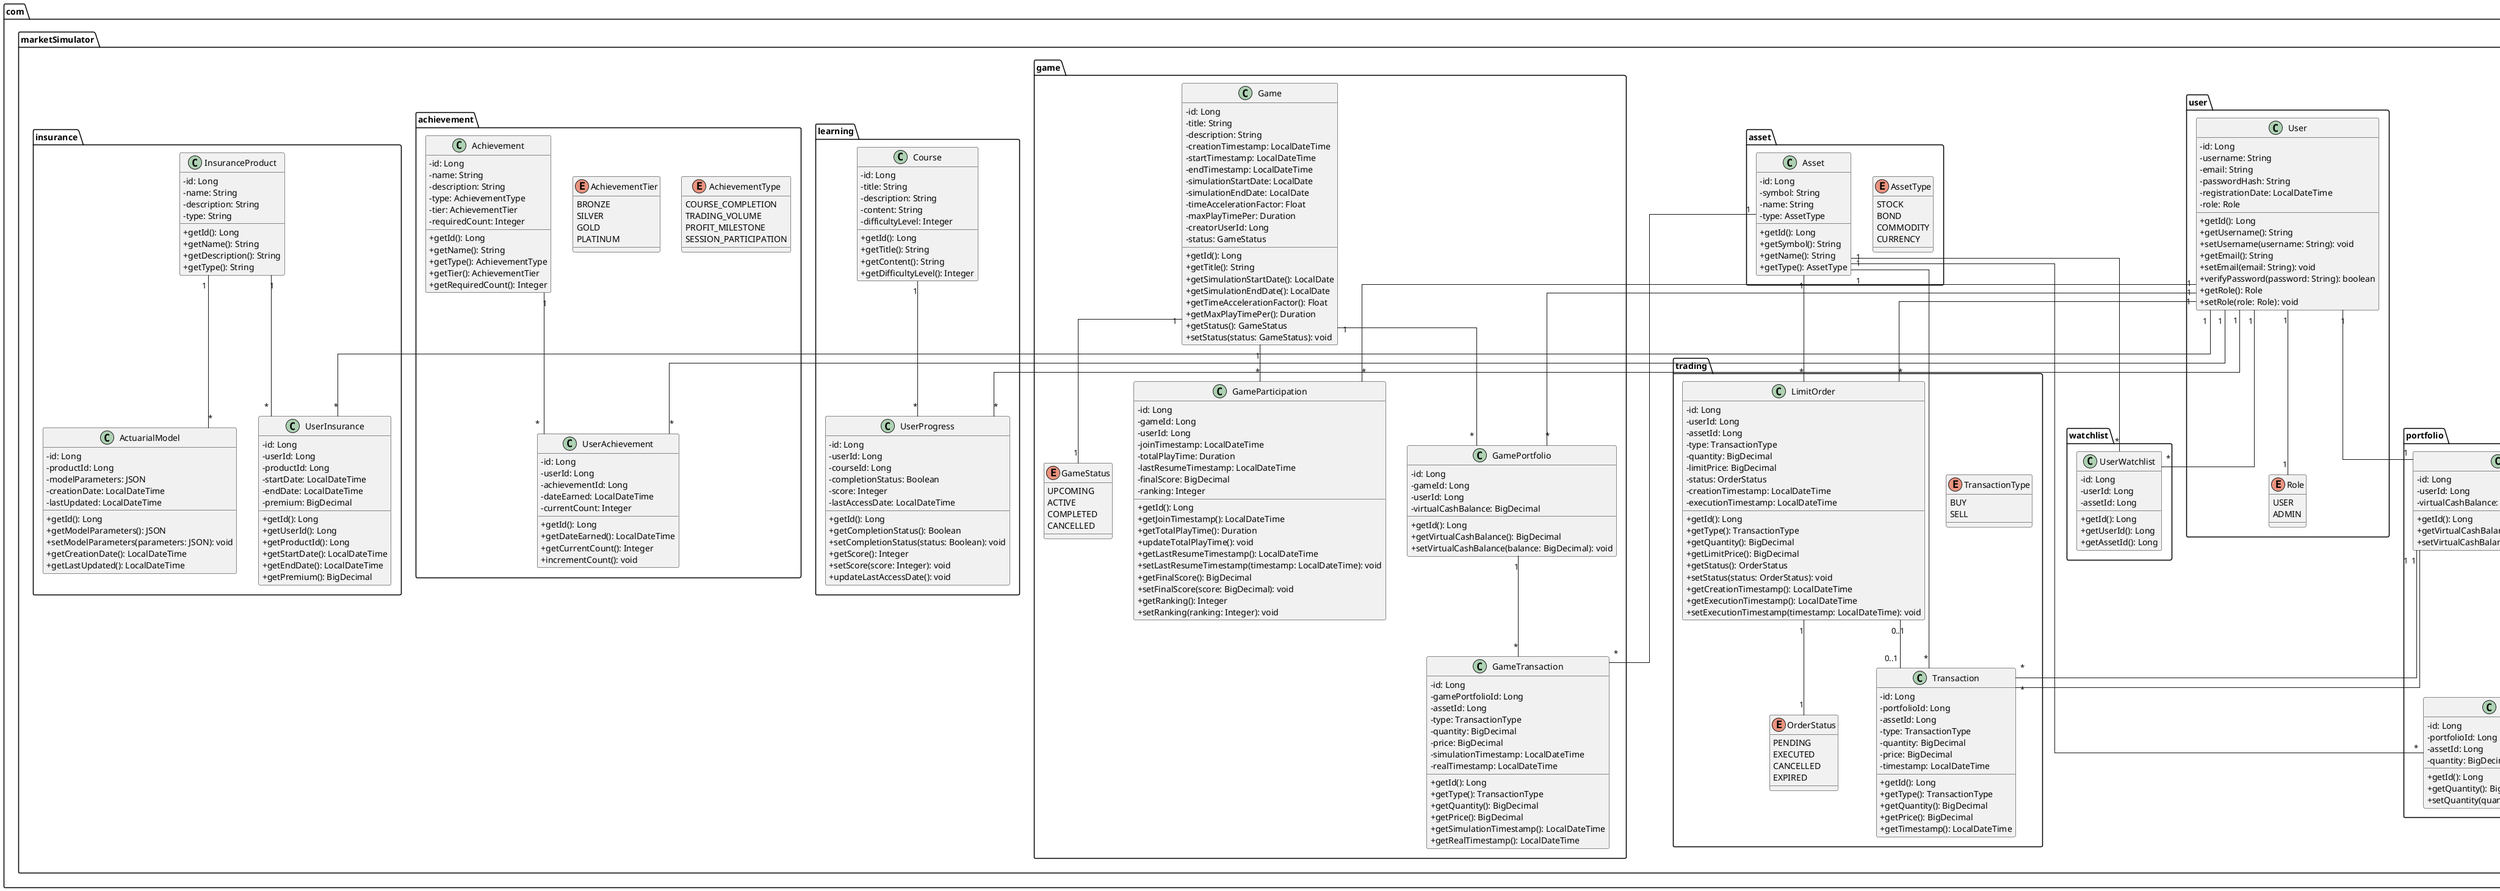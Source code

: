 @startuml MarketMaster Conception Class Diagram
skinparam classAttributeIconSize 0
skinparam linetype ortho
top to bottom direction

package "com.marketSimulator.user" {
    enum Role {
        USER
        ADMIN
    }

    class User {
        -id: Long
        -username: String
        -email: String
        -passwordHash: String
        -registrationDate: LocalDateTime
        -role: Role
        +getId(): Long
        +getUsername(): String
        +setUsername(username: String): void
        +getEmail(): String
        +setEmail(email: String): void
        +verifyPassword(password: String): boolean
        +getRole(): Role
        +setRole(role: Role): void
    }
}

package "com.marketSimulator.portfolio" {
    class Portfolio {
        -id: Long
        -userId: Long
        -virtualCashBalance: BigDecimal
        +getId(): Long
        +getVirtualCashBalance(): BigDecimal
        +setVirtualCashBalance(balance: BigDecimal): void
    }

    class Holding {
        -id: Long
        -portfolioId: Long
        -assetId: Long
        -quantity: BigDecimal
        +getId(): Long
        +getQuantity(): BigDecimal
        +setQuantity(quantity: BigDecimal): void
    }
}

package "com.marketSimulator.asset" {
    enum AssetType {
        STOCK
        BOND
        COMMODITY
        CURRENCY
    }

    class Asset {
        -id: Long
        -symbol: String
        -name: String
        -type: AssetType
        +getId(): Long
        +getSymbol(): String
        +getName(): String
        +getType(): AssetType
    }
}

package "com.marketSimulator.trading" {
    enum TransactionType {
        BUY
        SELL
    }

    class Transaction {
        -id: Long
        -portfolioId: Long
        -assetId: Long
        -type: TransactionType
        -quantity: BigDecimal
        -price: BigDecimal
        -timestamp: LocalDateTime
        +getId(): Long
        +getType(): TransactionType
        +getQuantity(): BigDecimal
        +getPrice(): BigDecimal
        +getTimestamp(): LocalDateTime
    }

    class LimitOrder {
        -id: Long
        -userId: Long
        -assetId: Long
        -type: TransactionType
        -quantity: BigDecimal
        -limitPrice: BigDecimal
        -status: OrderStatus
        -creationTimestamp: LocalDateTime
        -executionTimestamp: LocalDateTime
        +getId(): Long
        +getType(): TransactionType
        +getQuantity(): BigDecimal
        +getLimitPrice(): BigDecimal
        +getStatus(): OrderStatus
        +setStatus(status: OrderStatus): void
        +getCreationTimestamp(): LocalDateTime
        +getExecutionTimestamp(): LocalDateTime
        +setExecutionTimestamp(timestamp: LocalDateTime): void
    }

    enum OrderStatus {
        PENDING
        EXECUTED
        CANCELLED
        EXPIRED
    }
}

package "com.marketSimulator.learning" {
    class Course {
        -id: Long
        -title: String
        -description: String
        -content: String
        -difficultyLevel: Integer
        +getId(): Long
        +getTitle(): String
        +getContent(): String
        +getDifficultyLevel(): Integer
    }

    class UserProgress {
        -id: Long
        -userId: Long
        -courseId: Long
        -completionStatus: Boolean
        -score: Integer
        -lastAccessDate: LocalDateTime
        +getId(): Long
        +getCompletionStatus(): Boolean
        +setCompletionStatus(status: Boolean): void
        +getScore(): Integer
        +setScore(score: Integer): void
        +updateLastAccessDate(): void
    }
}

package "com.marketSimulator.achievement" {
    enum AchievementType {
        COURSE_COMPLETION
        TRADING_VOLUME
        PROFIT_MILESTONE
        SESSION_PARTICIPATION
    }

    enum AchievementTier {
        BRONZE
        SILVER
        GOLD
        PLATINUM
    }

    class Achievement {
        -id: Long
        -name: String
        -description: String
        -type: AchievementType
        -tier: AchievementTier
        -requiredCount: Integer
        +getId(): Long
        +getName(): String
        +getType(): AchievementType
        +getTier(): AchievementTier
        +getRequiredCount(): Integer
    }

    class UserAchievement {
        -id: Long
        -userId: Long
        -achievementId: Long
        -dateEarned: LocalDateTime
        -currentCount: Integer
        +getId(): Long
        +getDateEarned(): LocalDateTime
        +getCurrentCount(): Integer
        +incrementCount(): void
    }
}

package "com.marketSimulator.game" {
    class Game {
        -id: Long
        -title: String
        -description: String
        -creationTimestamp: LocalDateTime
        -startTimestamp: LocalDateTime
        -endTimestamp: LocalDateTime
        -simulationStartDate: LocalDate
        -simulationEndDate: LocalDate
        -timeAccelerationFactor: Float
        -maxPlayTimePer: Duration
        -creatorUserId: Long
        -status: GameStatus
        +getId(): Long
        +getTitle(): String
        +getSimulationStartDate(): LocalDate
        +getSimulationEndDate(): LocalDate
        +getTimeAccelerationFactor(): Float
        +getMaxPlayTimePer(): Duration
        +getStatus(): GameStatus
        +setStatus(status: GameStatus): void
    }

    enum GameStatus {
        UPCOMING
        ACTIVE
        COMPLETED
        CANCELLED
    }

    class GameParticipation {
        -id: Long
        -gameId: Long
        -userId: Long
        -joinTimestamp: LocalDateTime
        -totalPlayTime: Duration
        -lastResumeTimestamp: LocalDateTime
        -finalScore: BigDecimal
        -ranking: Integer
        +getId(): Long
        +getJoinTimestamp(): LocalDateTime
        +getTotalPlayTime(): Duration
        +updateTotalPlayTime(): void
        +getLastResumeTimestamp(): LocalDateTime
        +setLastResumeTimestamp(timestamp: LocalDateTime): void
        +getFinalScore(): BigDecimal
        +setFinalScore(score: BigDecimal): void
        +getRanking(): Integer
        +setRanking(ranking: Integer): void
    }

    class GamePortfolio {
        -id: Long
        -gameId: Long
        -userId: Long
        -virtualCashBalance: BigDecimal
        +getId(): Long
        +getVirtualCashBalance(): BigDecimal
        +setVirtualCashBalance(balance: BigDecimal): void
    }

    class GameTransaction {
        -id: Long
        -gamePortfolioId: Long
        -assetId: Long
        -type: TransactionType
        -quantity: BigDecimal
        -price: BigDecimal
        -simulationTimestamp: LocalDateTime
        -realTimestamp: LocalDateTime
        +getId(): Long
        +getType(): TransactionType
        +getQuantity(): BigDecimal
        +getPrice(): BigDecimal
        +getSimulationTimestamp(): LocalDateTime
        +getRealTimestamp(): LocalDateTime
    }
}

package "com.marketSimulator.insurance" {
    class InsuranceProduct {
        -id: Long
        -name: String
        -description: String
        -type: String
        +getId(): Long
        +getName(): String
        +getDescription(): String
        +getType(): String
    }

    class ActuarialModel {
        -id: Long
        -productId: Long
        -modelParameters: JSON
        -creationDate: LocalDateTime
        -lastUpdated: LocalDateTime
        +getId(): Long
        +getModelParameters(): JSON
        +setModelParameters(parameters: JSON): void
        +getCreationDate(): LocalDateTime
        +getLastUpdated(): LocalDateTime
    }

    class UserInsurance {
        -id: Long
        -userId: Long
        -productId: Long
        -startDate: LocalDateTime
        -endDate: LocalDateTime
        -premium: BigDecimal
        +getId(): Long
        +getUserId(): Long
        +getProductId(): Long
        +getStartDate(): LocalDateTime
        +getEndDate(): LocalDateTime
        +getPremium(): BigDecimal
    }
}

package "com.marketSimulator.watchlist" {
    class UserWatchlist {
        -id: Long
        -userId: Long
        -assetId: Long
        +getId(): Long
        +getUserId(): Long
        +getAssetId(): Long
    }
}

' User relations
User "1" -- "*" UserProgress
User "1" -- "*" UserAchievement
User "1" -- "*" UserWatchlist
User "1" -- "*" UserInsurance
User "1" -- "1" Role
User "1" -- "1" Portfolio

' Portfolio relations
Portfolio "1" -- "*" Holding
Portfolio "1" -- "*" Transaction

' Asset relations
Asset "1" -- "*" Holding
Asset "1" -- "*" UserWatchlist

' Course relations
Course "1" -- "*" UserProgress

' Achievement relations
Achievement "1" -- "*" UserAchievement

' Game relations
Game "1" -- "*" GameParticipation
Game "1" -- "*" GamePortfolio
GamePortfolio "1" -- "*" GameTransaction
User "1" -- "*" GameParticipation
User "1" -- "*" GamePortfolio
Asset "1" -- "*" GameTransaction
Game "1" -- "1" GameStatus

' Insurance relations
InsuranceProduct "1" -- "*" ActuarialModel
InsuranceProduct "1" -- "*" UserInsurance


' LimitOrder relations
User "1" -- "*" LimitOrder
Asset "1" -- "*" LimitOrder
LimitOrder "0..1" -- "0..1" Transaction
LimitOrder "1" -- "1" OrderStatus

' Corrected and added relations
Asset "1" -- "*" Transaction
Portfolio "1" -- "*" Transaction
@enduml